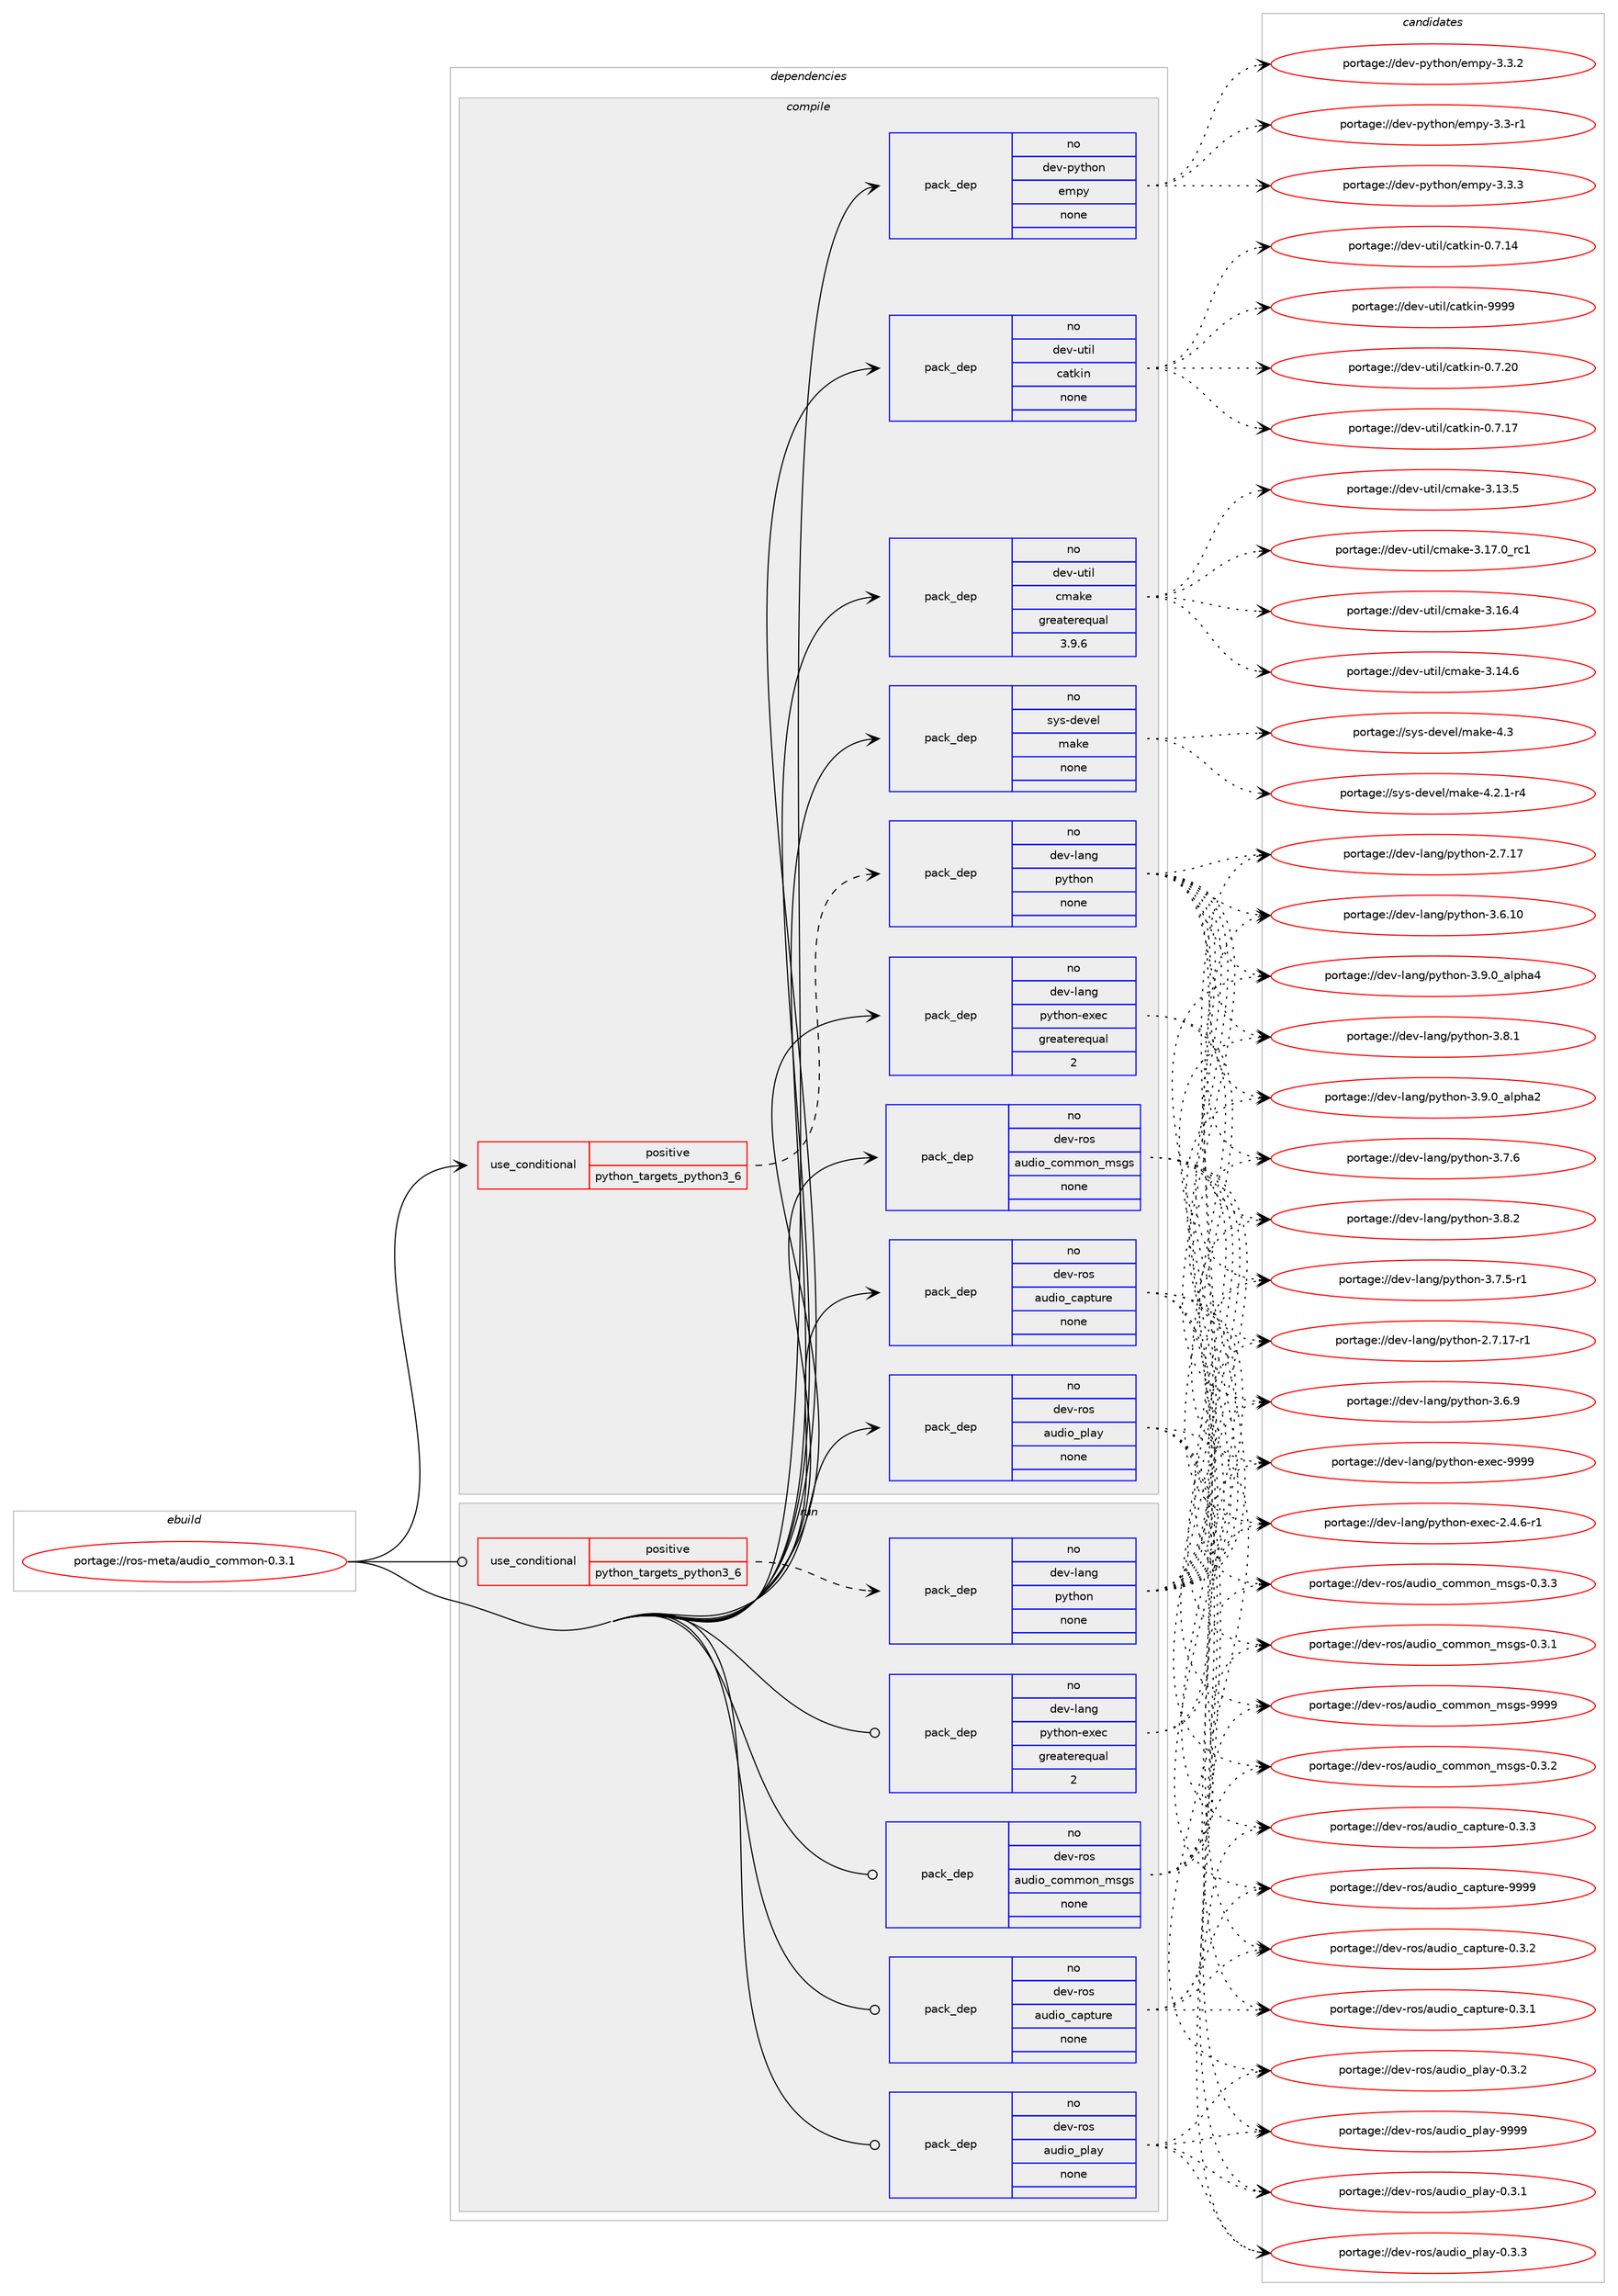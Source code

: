 digraph prolog {

# *************
# Graph options
# *************

newrank=true;
concentrate=true;
compound=true;
graph [rankdir=LR,fontname=Helvetica,fontsize=10,ranksep=1.5];#, ranksep=2.5, nodesep=0.2];
edge  [arrowhead=vee];
node  [fontname=Helvetica,fontsize=10];

# **********
# The ebuild
# **********

subgraph cluster_leftcol {
color=gray;
rank=same;
label=<<i>ebuild</i>>;
id [label="portage://ros-meta/audio_common-0.3.1", color=red, width=4, href="../ros-meta/audio_common-0.3.1.svg"];
}

# ****************
# The dependencies
# ****************

subgraph cluster_midcol {
color=gray;
label=<<i>dependencies</i>>;
subgraph cluster_compile {
fillcolor="#eeeeee";
style=filled;
label=<<i>compile</i>>;
subgraph cond13271 {
dependency67502 [label=<<TABLE BORDER="0" CELLBORDER="1" CELLSPACING="0" CELLPADDING="4"><TR><TD ROWSPAN="3" CELLPADDING="10">use_conditional</TD></TR><TR><TD>positive</TD></TR><TR><TD>python_targets_python3_6</TD></TR></TABLE>>, shape=none, color=red];
subgraph pack52893 {
dependency67503 [label=<<TABLE BORDER="0" CELLBORDER="1" CELLSPACING="0" CELLPADDING="4" WIDTH="220"><TR><TD ROWSPAN="6" CELLPADDING="30">pack_dep</TD></TR><TR><TD WIDTH="110">no</TD></TR><TR><TD>dev-lang</TD></TR><TR><TD>python</TD></TR><TR><TD>none</TD></TR><TR><TD></TD></TR></TABLE>>, shape=none, color=blue];
}
dependency67502:e -> dependency67503:w [weight=20,style="dashed",arrowhead="vee"];
}
id:e -> dependency67502:w [weight=20,style="solid",arrowhead="vee"];
subgraph pack52894 {
dependency67504 [label=<<TABLE BORDER="0" CELLBORDER="1" CELLSPACING="0" CELLPADDING="4" WIDTH="220"><TR><TD ROWSPAN="6" CELLPADDING="30">pack_dep</TD></TR><TR><TD WIDTH="110">no</TD></TR><TR><TD>dev-lang</TD></TR><TR><TD>python-exec</TD></TR><TR><TD>greaterequal</TD></TR><TR><TD>2</TD></TR></TABLE>>, shape=none, color=blue];
}
id:e -> dependency67504:w [weight=20,style="solid",arrowhead="vee"];
subgraph pack52895 {
dependency67505 [label=<<TABLE BORDER="0" CELLBORDER="1" CELLSPACING="0" CELLPADDING="4" WIDTH="220"><TR><TD ROWSPAN="6" CELLPADDING="30">pack_dep</TD></TR><TR><TD WIDTH="110">no</TD></TR><TR><TD>dev-python</TD></TR><TR><TD>empy</TD></TR><TR><TD>none</TD></TR><TR><TD></TD></TR></TABLE>>, shape=none, color=blue];
}
id:e -> dependency67505:w [weight=20,style="solid",arrowhead="vee"];
subgraph pack52896 {
dependency67506 [label=<<TABLE BORDER="0" CELLBORDER="1" CELLSPACING="0" CELLPADDING="4" WIDTH="220"><TR><TD ROWSPAN="6" CELLPADDING="30">pack_dep</TD></TR><TR><TD WIDTH="110">no</TD></TR><TR><TD>dev-ros</TD></TR><TR><TD>audio_capture</TD></TR><TR><TD>none</TD></TR><TR><TD></TD></TR></TABLE>>, shape=none, color=blue];
}
id:e -> dependency67506:w [weight=20,style="solid",arrowhead="vee"];
subgraph pack52897 {
dependency67507 [label=<<TABLE BORDER="0" CELLBORDER="1" CELLSPACING="0" CELLPADDING="4" WIDTH="220"><TR><TD ROWSPAN="6" CELLPADDING="30">pack_dep</TD></TR><TR><TD WIDTH="110">no</TD></TR><TR><TD>dev-ros</TD></TR><TR><TD>audio_common_msgs</TD></TR><TR><TD>none</TD></TR><TR><TD></TD></TR></TABLE>>, shape=none, color=blue];
}
id:e -> dependency67507:w [weight=20,style="solid",arrowhead="vee"];
subgraph pack52898 {
dependency67508 [label=<<TABLE BORDER="0" CELLBORDER="1" CELLSPACING="0" CELLPADDING="4" WIDTH="220"><TR><TD ROWSPAN="6" CELLPADDING="30">pack_dep</TD></TR><TR><TD WIDTH="110">no</TD></TR><TR><TD>dev-ros</TD></TR><TR><TD>audio_play</TD></TR><TR><TD>none</TD></TR><TR><TD></TD></TR></TABLE>>, shape=none, color=blue];
}
id:e -> dependency67508:w [weight=20,style="solid",arrowhead="vee"];
subgraph pack52899 {
dependency67509 [label=<<TABLE BORDER="0" CELLBORDER="1" CELLSPACING="0" CELLPADDING="4" WIDTH="220"><TR><TD ROWSPAN="6" CELLPADDING="30">pack_dep</TD></TR><TR><TD WIDTH="110">no</TD></TR><TR><TD>dev-util</TD></TR><TR><TD>catkin</TD></TR><TR><TD>none</TD></TR><TR><TD></TD></TR></TABLE>>, shape=none, color=blue];
}
id:e -> dependency67509:w [weight=20,style="solid",arrowhead="vee"];
subgraph pack52900 {
dependency67510 [label=<<TABLE BORDER="0" CELLBORDER="1" CELLSPACING="0" CELLPADDING="4" WIDTH="220"><TR><TD ROWSPAN="6" CELLPADDING="30">pack_dep</TD></TR><TR><TD WIDTH="110">no</TD></TR><TR><TD>dev-util</TD></TR><TR><TD>cmake</TD></TR><TR><TD>greaterequal</TD></TR><TR><TD>3.9.6</TD></TR></TABLE>>, shape=none, color=blue];
}
id:e -> dependency67510:w [weight=20,style="solid",arrowhead="vee"];
subgraph pack52901 {
dependency67511 [label=<<TABLE BORDER="0" CELLBORDER="1" CELLSPACING="0" CELLPADDING="4" WIDTH="220"><TR><TD ROWSPAN="6" CELLPADDING="30">pack_dep</TD></TR><TR><TD WIDTH="110">no</TD></TR><TR><TD>sys-devel</TD></TR><TR><TD>make</TD></TR><TR><TD>none</TD></TR><TR><TD></TD></TR></TABLE>>, shape=none, color=blue];
}
id:e -> dependency67511:w [weight=20,style="solid",arrowhead="vee"];
}
subgraph cluster_compileandrun {
fillcolor="#eeeeee";
style=filled;
label=<<i>compile and run</i>>;
}
subgraph cluster_run {
fillcolor="#eeeeee";
style=filled;
label=<<i>run</i>>;
subgraph cond13272 {
dependency67512 [label=<<TABLE BORDER="0" CELLBORDER="1" CELLSPACING="0" CELLPADDING="4"><TR><TD ROWSPAN="3" CELLPADDING="10">use_conditional</TD></TR><TR><TD>positive</TD></TR><TR><TD>python_targets_python3_6</TD></TR></TABLE>>, shape=none, color=red];
subgraph pack52902 {
dependency67513 [label=<<TABLE BORDER="0" CELLBORDER="1" CELLSPACING="0" CELLPADDING="4" WIDTH="220"><TR><TD ROWSPAN="6" CELLPADDING="30">pack_dep</TD></TR><TR><TD WIDTH="110">no</TD></TR><TR><TD>dev-lang</TD></TR><TR><TD>python</TD></TR><TR><TD>none</TD></TR><TR><TD></TD></TR></TABLE>>, shape=none, color=blue];
}
dependency67512:e -> dependency67513:w [weight=20,style="dashed",arrowhead="vee"];
}
id:e -> dependency67512:w [weight=20,style="solid",arrowhead="odot"];
subgraph pack52903 {
dependency67514 [label=<<TABLE BORDER="0" CELLBORDER="1" CELLSPACING="0" CELLPADDING="4" WIDTH="220"><TR><TD ROWSPAN="6" CELLPADDING="30">pack_dep</TD></TR><TR><TD WIDTH="110">no</TD></TR><TR><TD>dev-lang</TD></TR><TR><TD>python-exec</TD></TR><TR><TD>greaterequal</TD></TR><TR><TD>2</TD></TR></TABLE>>, shape=none, color=blue];
}
id:e -> dependency67514:w [weight=20,style="solid",arrowhead="odot"];
subgraph pack52904 {
dependency67515 [label=<<TABLE BORDER="0" CELLBORDER="1" CELLSPACING="0" CELLPADDING="4" WIDTH="220"><TR><TD ROWSPAN="6" CELLPADDING="30">pack_dep</TD></TR><TR><TD WIDTH="110">no</TD></TR><TR><TD>dev-ros</TD></TR><TR><TD>audio_capture</TD></TR><TR><TD>none</TD></TR><TR><TD></TD></TR></TABLE>>, shape=none, color=blue];
}
id:e -> dependency67515:w [weight=20,style="solid",arrowhead="odot"];
subgraph pack52905 {
dependency67516 [label=<<TABLE BORDER="0" CELLBORDER="1" CELLSPACING="0" CELLPADDING="4" WIDTH="220"><TR><TD ROWSPAN="6" CELLPADDING="30">pack_dep</TD></TR><TR><TD WIDTH="110">no</TD></TR><TR><TD>dev-ros</TD></TR><TR><TD>audio_common_msgs</TD></TR><TR><TD>none</TD></TR><TR><TD></TD></TR></TABLE>>, shape=none, color=blue];
}
id:e -> dependency67516:w [weight=20,style="solid",arrowhead="odot"];
subgraph pack52906 {
dependency67517 [label=<<TABLE BORDER="0" CELLBORDER="1" CELLSPACING="0" CELLPADDING="4" WIDTH="220"><TR><TD ROWSPAN="6" CELLPADDING="30">pack_dep</TD></TR><TR><TD WIDTH="110">no</TD></TR><TR><TD>dev-ros</TD></TR><TR><TD>audio_play</TD></TR><TR><TD>none</TD></TR><TR><TD></TD></TR></TABLE>>, shape=none, color=blue];
}
id:e -> dependency67517:w [weight=20,style="solid",arrowhead="odot"];
}
}

# **************
# The candidates
# **************

subgraph cluster_choices {
rank=same;
color=gray;
label=<<i>candidates</i>>;

subgraph choice52893 {
color=black;
nodesep=1;
choice10010111845108971101034711212111610411111045514657464895971081121049752 [label="portage://dev-lang/python-3.9.0_alpha4", color=red, width=4,href="../dev-lang/python-3.9.0_alpha4.svg"];
choice10010111845108971101034711212111610411111045514657464895971081121049750 [label="portage://dev-lang/python-3.9.0_alpha2", color=red, width=4,href="../dev-lang/python-3.9.0_alpha2.svg"];
choice100101118451089711010347112121116104111110455146564650 [label="portage://dev-lang/python-3.8.2", color=red, width=4,href="../dev-lang/python-3.8.2.svg"];
choice100101118451089711010347112121116104111110455146564649 [label="portage://dev-lang/python-3.8.1", color=red, width=4,href="../dev-lang/python-3.8.1.svg"];
choice100101118451089711010347112121116104111110455146554654 [label="portage://dev-lang/python-3.7.6", color=red, width=4,href="../dev-lang/python-3.7.6.svg"];
choice1001011184510897110103471121211161041111104551465546534511449 [label="portage://dev-lang/python-3.7.5-r1", color=red, width=4,href="../dev-lang/python-3.7.5-r1.svg"];
choice100101118451089711010347112121116104111110455146544657 [label="portage://dev-lang/python-3.6.9", color=red, width=4,href="../dev-lang/python-3.6.9.svg"];
choice10010111845108971101034711212111610411111045514654464948 [label="portage://dev-lang/python-3.6.10", color=red, width=4,href="../dev-lang/python-3.6.10.svg"];
choice100101118451089711010347112121116104111110455046554649554511449 [label="portage://dev-lang/python-2.7.17-r1", color=red, width=4,href="../dev-lang/python-2.7.17-r1.svg"];
choice10010111845108971101034711212111610411111045504655464955 [label="portage://dev-lang/python-2.7.17", color=red, width=4,href="../dev-lang/python-2.7.17.svg"];
dependency67503:e -> choice10010111845108971101034711212111610411111045514657464895971081121049752:w [style=dotted,weight="100"];
dependency67503:e -> choice10010111845108971101034711212111610411111045514657464895971081121049750:w [style=dotted,weight="100"];
dependency67503:e -> choice100101118451089711010347112121116104111110455146564650:w [style=dotted,weight="100"];
dependency67503:e -> choice100101118451089711010347112121116104111110455146564649:w [style=dotted,weight="100"];
dependency67503:e -> choice100101118451089711010347112121116104111110455146554654:w [style=dotted,weight="100"];
dependency67503:e -> choice1001011184510897110103471121211161041111104551465546534511449:w [style=dotted,weight="100"];
dependency67503:e -> choice100101118451089711010347112121116104111110455146544657:w [style=dotted,weight="100"];
dependency67503:e -> choice10010111845108971101034711212111610411111045514654464948:w [style=dotted,weight="100"];
dependency67503:e -> choice100101118451089711010347112121116104111110455046554649554511449:w [style=dotted,weight="100"];
dependency67503:e -> choice10010111845108971101034711212111610411111045504655464955:w [style=dotted,weight="100"];
}
subgraph choice52894 {
color=black;
nodesep=1;
choice10010111845108971101034711212111610411111045101120101994557575757 [label="portage://dev-lang/python-exec-9999", color=red, width=4,href="../dev-lang/python-exec-9999.svg"];
choice10010111845108971101034711212111610411111045101120101994550465246544511449 [label="portage://dev-lang/python-exec-2.4.6-r1", color=red, width=4,href="../dev-lang/python-exec-2.4.6-r1.svg"];
dependency67504:e -> choice10010111845108971101034711212111610411111045101120101994557575757:w [style=dotted,weight="100"];
dependency67504:e -> choice10010111845108971101034711212111610411111045101120101994550465246544511449:w [style=dotted,weight="100"];
}
subgraph choice52895 {
color=black;
nodesep=1;
choice1001011184511212111610411111047101109112121455146514651 [label="portage://dev-python/empy-3.3.3", color=red, width=4,href="../dev-python/empy-3.3.3.svg"];
choice1001011184511212111610411111047101109112121455146514650 [label="portage://dev-python/empy-3.3.2", color=red, width=4,href="../dev-python/empy-3.3.2.svg"];
choice1001011184511212111610411111047101109112121455146514511449 [label="portage://dev-python/empy-3.3-r1", color=red, width=4,href="../dev-python/empy-3.3-r1.svg"];
dependency67505:e -> choice1001011184511212111610411111047101109112121455146514651:w [style=dotted,weight="100"];
dependency67505:e -> choice1001011184511212111610411111047101109112121455146514650:w [style=dotted,weight="100"];
dependency67505:e -> choice1001011184511212111610411111047101109112121455146514511449:w [style=dotted,weight="100"];
}
subgraph choice52896 {
color=black;
nodesep=1;
choice1001011184511411111547971171001051119599971121161171141014557575757 [label="portage://dev-ros/audio_capture-9999", color=red, width=4,href="../dev-ros/audio_capture-9999.svg"];
choice100101118451141111154797117100105111959997112116117114101454846514651 [label="portage://dev-ros/audio_capture-0.3.3", color=red, width=4,href="../dev-ros/audio_capture-0.3.3.svg"];
choice100101118451141111154797117100105111959997112116117114101454846514650 [label="portage://dev-ros/audio_capture-0.3.2", color=red, width=4,href="../dev-ros/audio_capture-0.3.2.svg"];
choice100101118451141111154797117100105111959997112116117114101454846514649 [label="portage://dev-ros/audio_capture-0.3.1", color=red, width=4,href="../dev-ros/audio_capture-0.3.1.svg"];
dependency67506:e -> choice1001011184511411111547971171001051119599971121161171141014557575757:w [style=dotted,weight="100"];
dependency67506:e -> choice100101118451141111154797117100105111959997112116117114101454846514651:w [style=dotted,weight="100"];
dependency67506:e -> choice100101118451141111154797117100105111959997112116117114101454846514650:w [style=dotted,weight="100"];
dependency67506:e -> choice100101118451141111154797117100105111959997112116117114101454846514649:w [style=dotted,weight="100"];
}
subgraph choice52897 {
color=black;
nodesep=1;
choice1001011184511411111547971171001051119599111109109111110951091151031154557575757 [label="portage://dev-ros/audio_common_msgs-9999", color=red, width=4,href="../dev-ros/audio_common_msgs-9999.svg"];
choice100101118451141111154797117100105111959911110910911111095109115103115454846514651 [label="portage://dev-ros/audio_common_msgs-0.3.3", color=red, width=4,href="../dev-ros/audio_common_msgs-0.3.3.svg"];
choice100101118451141111154797117100105111959911110910911111095109115103115454846514650 [label="portage://dev-ros/audio_common_msgs-0.3.2", color=red, width=4,href="../dev-ros/audio_common_msgs-0.3.2.svg"];
choice100101118451141111154797117100105111959911110910911111095109115103115454846514649 [label="portage://dev-ros/audio_common_msgs-0.3.1", color=red, width=4,href="../dev-ros/audio_common_msgs-0.3.1.svg"];
dependency67507:e -> choice1001011184511411111547971171001051119599111109109111110951091151031154557575757:w [style=dotted,weight="100"];
dependency67507:e -> choice100101118451141111154797117100105111959911110910911111095109115103115454846514651:w [style=dotted,weight="100"];
dependency67507:e -> choice100101118451141111154797117100105111959911110910911111095109115103115454846514650:w [style=dotted,weight="100"];
dependency67507:e -> choice100101118451141111154797117100105111959911110910911111095109115103115454846514649:w [style=dotted,weight="100"];
}
subgraph choice52898 {
color=black;
nodesep=1;
choice10010111845114111115479711710010511195112108971214557575757 [label="portage://dev-ros/audio_play-9999", color=red, width=4,href="../dev-ros/audio_play-9999.svg"];
choice1001011184511411111547971171001051119511210897121454846514651 [label="portage://dev-ros/audio_play-0.3.3", color=red, width=4,href="../dev-ros/audio_play-0.3.3.svg"];
choice1001011184511411111547971171001051119511210897121454846514650 [label="portage://dev-ros/audio_play-0.3.2", color=red, width=4,href="../dev-ros/audio_play-0.3.2.svg"];
choice1001011184511411111547971171001051119511210897121454846514649 [label="portage://dev-ros/audio_play-0.3.1", color=red, width=4,href="../dev-ros/audio_play-0.3.1.svg"];
dependency67508:e -> choice10010111845114111115479711710010511195112108971214557575757:w [style=dotted,weight="100"];
dependency67508:e -> choice1001011184511411111547971171001051119511210897121454846514651:w [style=dotted,weight="100"];
dependency67508:e -> choice1001011184511411111547971171001051119511210897121454846514650:w [style=dotted,weight="100"];
dependency67508:e -> choice1001011184511411111547971171001051119511210897121454846514649:w [style=dotted,weight="100"];
}
subgraph choice52899 {
color=black;
nodesep=1;
choice100101118451171161051084799971161071051104557575757 [label="portage://dev-util/catkin-9999", color=red, width=4,href="../dev-util/catkin-9999.svg"];
choice1001011184511711610510847999711610710511045484655465048 [label="portage://dev-util/catkin-0.7.20", color=red, width=4,href="../dev-util/catkin-0.7.20.svg"];
choice1001011184511711610510847999711610710511045484655464955 [label="portage://dev-util/catkin-0.7.17", color=red, width=4,href="../dev-util/catkin-0.7.17.svg"];
choice1001011184511711610510847999711610710511045484655464952 [label="portage://dev-util/catkin-0.7.14", color=red, width=4,href="../dev-util/catkin-0.7.14.svg"];
dependency67509:e -> choice100101118451171161051084799971161071051104557575757:w [style=dotted,weight="100"];
dependency67509:e -> choice1001011184511711610510847999711610710511045484655465048:w [style=dotted,weight="100"];
dependency67509:e -> choice1001011184511711610510847999711610710511045484655464955:w [style=dotted,weight="100"];
dependency67509:e -> choice1001011184511711610510847999711610710511045484655464952:w [style=dotted,weight="100"];
}
subgraph choice52900 {
color=black;
nodesep=1;
choice1001011184511711610510847991099710710145514649554648951149949 [label="portage://dev-util/cmake-3.17.0_rc1", color=red, width=4,href="../dev-util/cmake-3.17.0_rc1.svg"];
choice1001011184511711610510847991099710710145514649544652 [label="portage://dev-util/cmake-3.16.4", color=red, width=4,href="../dev-util/cmake-3.16.4.svg"];
choice1001011184511711610510847991099710710145514649524654 [label="portage://dev-util/cmake-3.14.6", color=red, width=4,href="../dev-util/cmake-3.14.6.svg"];
choice1001011184511711610510847991099710710145514649514653 [label="portage://dev-util/cmake-3.13.5", color=red, width=4,href="../dev-util/cmake-3.13.5.svg"];
dependency67510:e -> choice1001011184511711610510847991099710710145514649554648951149949:w [style=dotted,weight="100"];
dependency67510:e -> choice1001011184511711610510847991099710710145514649544652:w [style=dotted,weight="100"];
dependency67510:e -> choice1001011184511711610510847991099710710145514649524654:w [style=dotted,weight="100"];
dependency67510:e -> choice1001011184511711610510847991099710710145514649514653:w [style=dotted,weight="100"];
}
subgraph choice52901 {
color=black;
nodesep=1;
choice11512111545100101118101108471099710710145524651 [label="portage://sys-devel/make-4.3", color=red, width=4,href="../sys-devel/make-4.3.svg"];
choice1151211154510010111810110847109971071014552465046494511452 [label="portage://sys-devel/make-4.2.1-r4", color=red, width=4,href="../sys-devel/make-4.2.1-r4.svg"];
dependency67511:e -> choice11512111545100101118101108471099710710145524651:w [style=dotted,weight="100"];
dependency67511:e -> choice1151211154510010111810110847109971071014552465046494511452:w [style=dotted,weight="100"];
}
subgraph choice52902 {
color=black;
nodesep=1;
choice10010111845108971101034711212111610411111045514657464895971081121049752 [label="portage://dev-lang/python-3.9.0_alpha4", color=red, width=4,href="../dev-lang/python-3.9.0_alpha4.svg"];
choice10010111845108971101034711212111610411111045514657464895971081121049750 [label="portage://dev-lang/python-3.9.0_alpha2", color=red, width=4,href="../dev-lang/python-3.9.0_alpha2.svg"];
choice100101118451089711010347112121116104111110455146564650 [label="portage://dev-lang/python-3.8.2", color=red, width=4,href="../dev-lang/python-3.8.2.svg"];
choice100101118451089711010347112121116104111110455146564649 [label="portage://dev-lang/python-3.8.1", color=red, width=4,href="../dev-lang/python-3.8.1.svg"];
choice100101118451089711010347112121116104111110455146554654 [label="portage://dev-lang/python-3.7.6", color=red, width=4,href="../dev-lang/python-3.7.6.svg"];
choice1001011184510897110103471121211161041111104551465546534511449 [label="portage://dev-lang/python-3.7.5-r1", color=red, width=4,href="../dev-lang/python-3.7.5-r1.svg"];
choice100101118451089711010347112121116104111110455146544657 [label="portage://dev-lang/python-3.6.9", color=red, width=4,href="../dev-lang/python-3.6.9.svg"];
choice10010111845108971101034711212111610411111045514654464948 [label="portage://dev-lang/python-3.6.10", color=red, width=4,href="../dev-lang/python-3.6.10.svg"];
choice100101118451089711010347112121116104111110455046554649554511449 [label="portage://dev-lang/python-2.7.17-r1", color=red, width=4,href="../dev-lang/python-2.7.17-r1.svg"];
choice10010111845108971101034711212111610411111045504655464955 [label="portage://dev-lang/python-2.7.17", color=red, width=4,href="../dev-lang/python-2.7.17.svg"];
dependency67513:e -> choice10010111845108971101034711212111610411111045514657464895971081121049752:w [style=dotted,weight="100"];
dependency67513:e -> choice10010111845108971101034711212111610411111045514657464895971081121049750:w [style=dotted,weight="100"];
dependency67513:e -> choice100101118451089711010347112121116104111110455146564650:w [style=dotted,weight="100"];
dependency67513:e -> choice100101118451089711010347112121116104111110455146564649:w [style=dotted,weight="100"];
dependency67513:e -> choice100101118451089711010347112121116104111110455146554654:w [style=dotted,weight="100"];
dependency67513:e -> choice1001011184510897110103471121211161041111104551465546534511449:w [style=dotted,weight="100"];
dependency67513:e -> choice100101118451089711010347112121116104111110455146544657:w [style=dotted,weight="100"];
dependency67513:e -> choice10010111845108971101034711212111610411111045514654464948:w [style=dotted,weight="100"];
dependency67513:e -> choice100101118451089711010347112121116104111110455046554649554511449:w [style=dotted,weight="100"];
dependency67513:e -> choice10010111845108971101034711212111610411111045504655464955:w [style=dotted,weight="100"];
}
subgraph choice52903 {
color=black;
nodesep=1;
choice10010111845108971101034711212111610411111045101120101994557575757 [label="portage://dev-lang/python-exec-9999", color=red, width=4,href="../dev-lang/python-exec-9999.svg"];
choice10010111845108971101034711212111610411111045101120101994550465246544511449 [label="portage://dev-lang/python-exec-2.4.6-r1", color=red, width=4,href="../dev-lang/python-exec-2.4.6-r1.svg"];
dependency67514:e -> choice10010111845108971101034711212111610411111045101120101994557575757:w [style=dotted,weight="100"];
dependency67514:e -> choice10010111845108971101034711212111610411111045101120101994550465246544511449:w [style=dotted,weight="100"];
}
subgraph choice52904 {
color=black;
nodesep=1;
choice1001011184511411111547971171001051119599971121161171141014557575757 [label="portage://dev-ros/audio_capture-9999", color=red, width=4,href="../dev-ros/audio_capture-9999.svg"];
choice100101118451141111154797117100105111959997112116117114101454846514651 [label="portage://dev-ros/audio_capture-0.3.3", color=red, width=4,href="../dev-ros/audio_capture-0.3.3.svg"];
choice100101118451141111154797117100105111959997112116117114101454846514650 [label="portage://dev-ros/audio_capture-0.3.2", color=red, width=4,href="../dev-ros/audio_capture-0.3.2.svg"];
choice100101118451141111154797117100105111959997112116117114101454846514649 [label="portage://dev-ros/audio_capture-0.3.1", color=red, width=4,href="../dev-ros/audio_capture-0.3.1.svg"];
dependency67515:e -> choice1001011184511411111547971171001051119599971121161171141014557575757:w [style=dotted,weight="100"];
dependency67515:e -> choice100101118451141111154797117100105111959997112116117114101454846514651:w [style=dotted,weight="100"];
dependency67515:e -> choice100101118451141111154797117100105111959997112116117114101454846514650:w [style=dotted,weight="100"];
dependency67515:e -> choice100101118451141111154797117100105111959997112116117114101454846514649:w [style=dotted,weight="100"];
}
subgraph choice52905 {
color=black;
nodesep=1;
choice1001011184511411111547971171001051119599111109109111110951091151031154557575757 [label="portage://dev-ros/audio_common_msgs-9999", color=red, width=4,href="../dev-ros/audio_common_msgs-9999.svg"];
choice100101118451141111154797117100105111959911110910911111095109115103115454846514651 [label="portage://dev-ros/audio_common_msgs-0.3.3", color=red, width=4,href="../dev-ros/audio_common_msgs-0.3.3.svg"];
choice100101118451141111154797117100105111959911110910911111095109115103115454846514650 [label="portage://dev-ros/audio_common_msgs-0.3.2", color=red, width=4,href="../dev-ros/audio_common_msgs-0.3.2.svg"];
choice100101118451141111154797117100105111959911110910911111095109115103115454846514649 [label="portage://dev-ros/audio_common_msgs-0.3.1", color=red, width=4,href="../dev-ros/audio_common_msgs-0.3.1.svg"];
dependency67516:e -> choice1001011184511411111547971171001051119599111109109111110951091151031154557575757:w [style=dotted,weight="100"];
dependency67516:e -> choice100101118451141111154797117100105111959911110910911111095109115103115454846514651:w [style=dotted,weight="100"];
dependency67516:e -> choice100101118451141111154797117100105111959911110910911111095109115103115454846514650:w [style=dotted,weight="100"];
dependency67516:e -> choice100101118451141111154797117100105111959911110910911111095109115103115454846514649:w [style=dotted,weight="100"];
}
subgraph choice52906 {
color=black;
nodesep=1;
choice10010111845114111115479711710010511195112108971214557575757 [label="portage://dev-ros/audio_play-9999", color=red, width=4,href="../dev-ros/audio_play-9999.svg"];
choice1001011184511411111547971171001051119511210897121454846514651 [label="portage://dev-ros/audio_play-0.3.3", color=red, width=4,href="../dev-ros/audio_play-0.3.3.svg"];
choice1001011184511411111547971171001051119511210897121454846514650 [label="portage://dev-ros/audio_play-0.3.2", color=red, width=4,href="../dev-ros/audio_play-0.3.2.svg"];
choice1001011184511411111547971171001051119511210897121454846514649 [label="portage://dev-ros/audio_play-0.3.1", color=red, width=4,href="../dev-ros/audio_play-0.3.1.svg"];
dependency67517:e -> choice10010111845114111115479711710010511195112108971214557575757:w [style=dotted,weight="100"];
dependency67517:e -> choice1001011184511411111547971171001051119511210897121454846514651:w [style=dotted,weight="100"];
dependency67517:e -> choice1001011184511411111547971171001051119511210897121454846514650:w [style=dotted,weight="100"];
dependency67517:e -> choice1001011184511411111547971171001051119511210897121454846514649:w [style=dotted,weight="100"];
}
}

}

